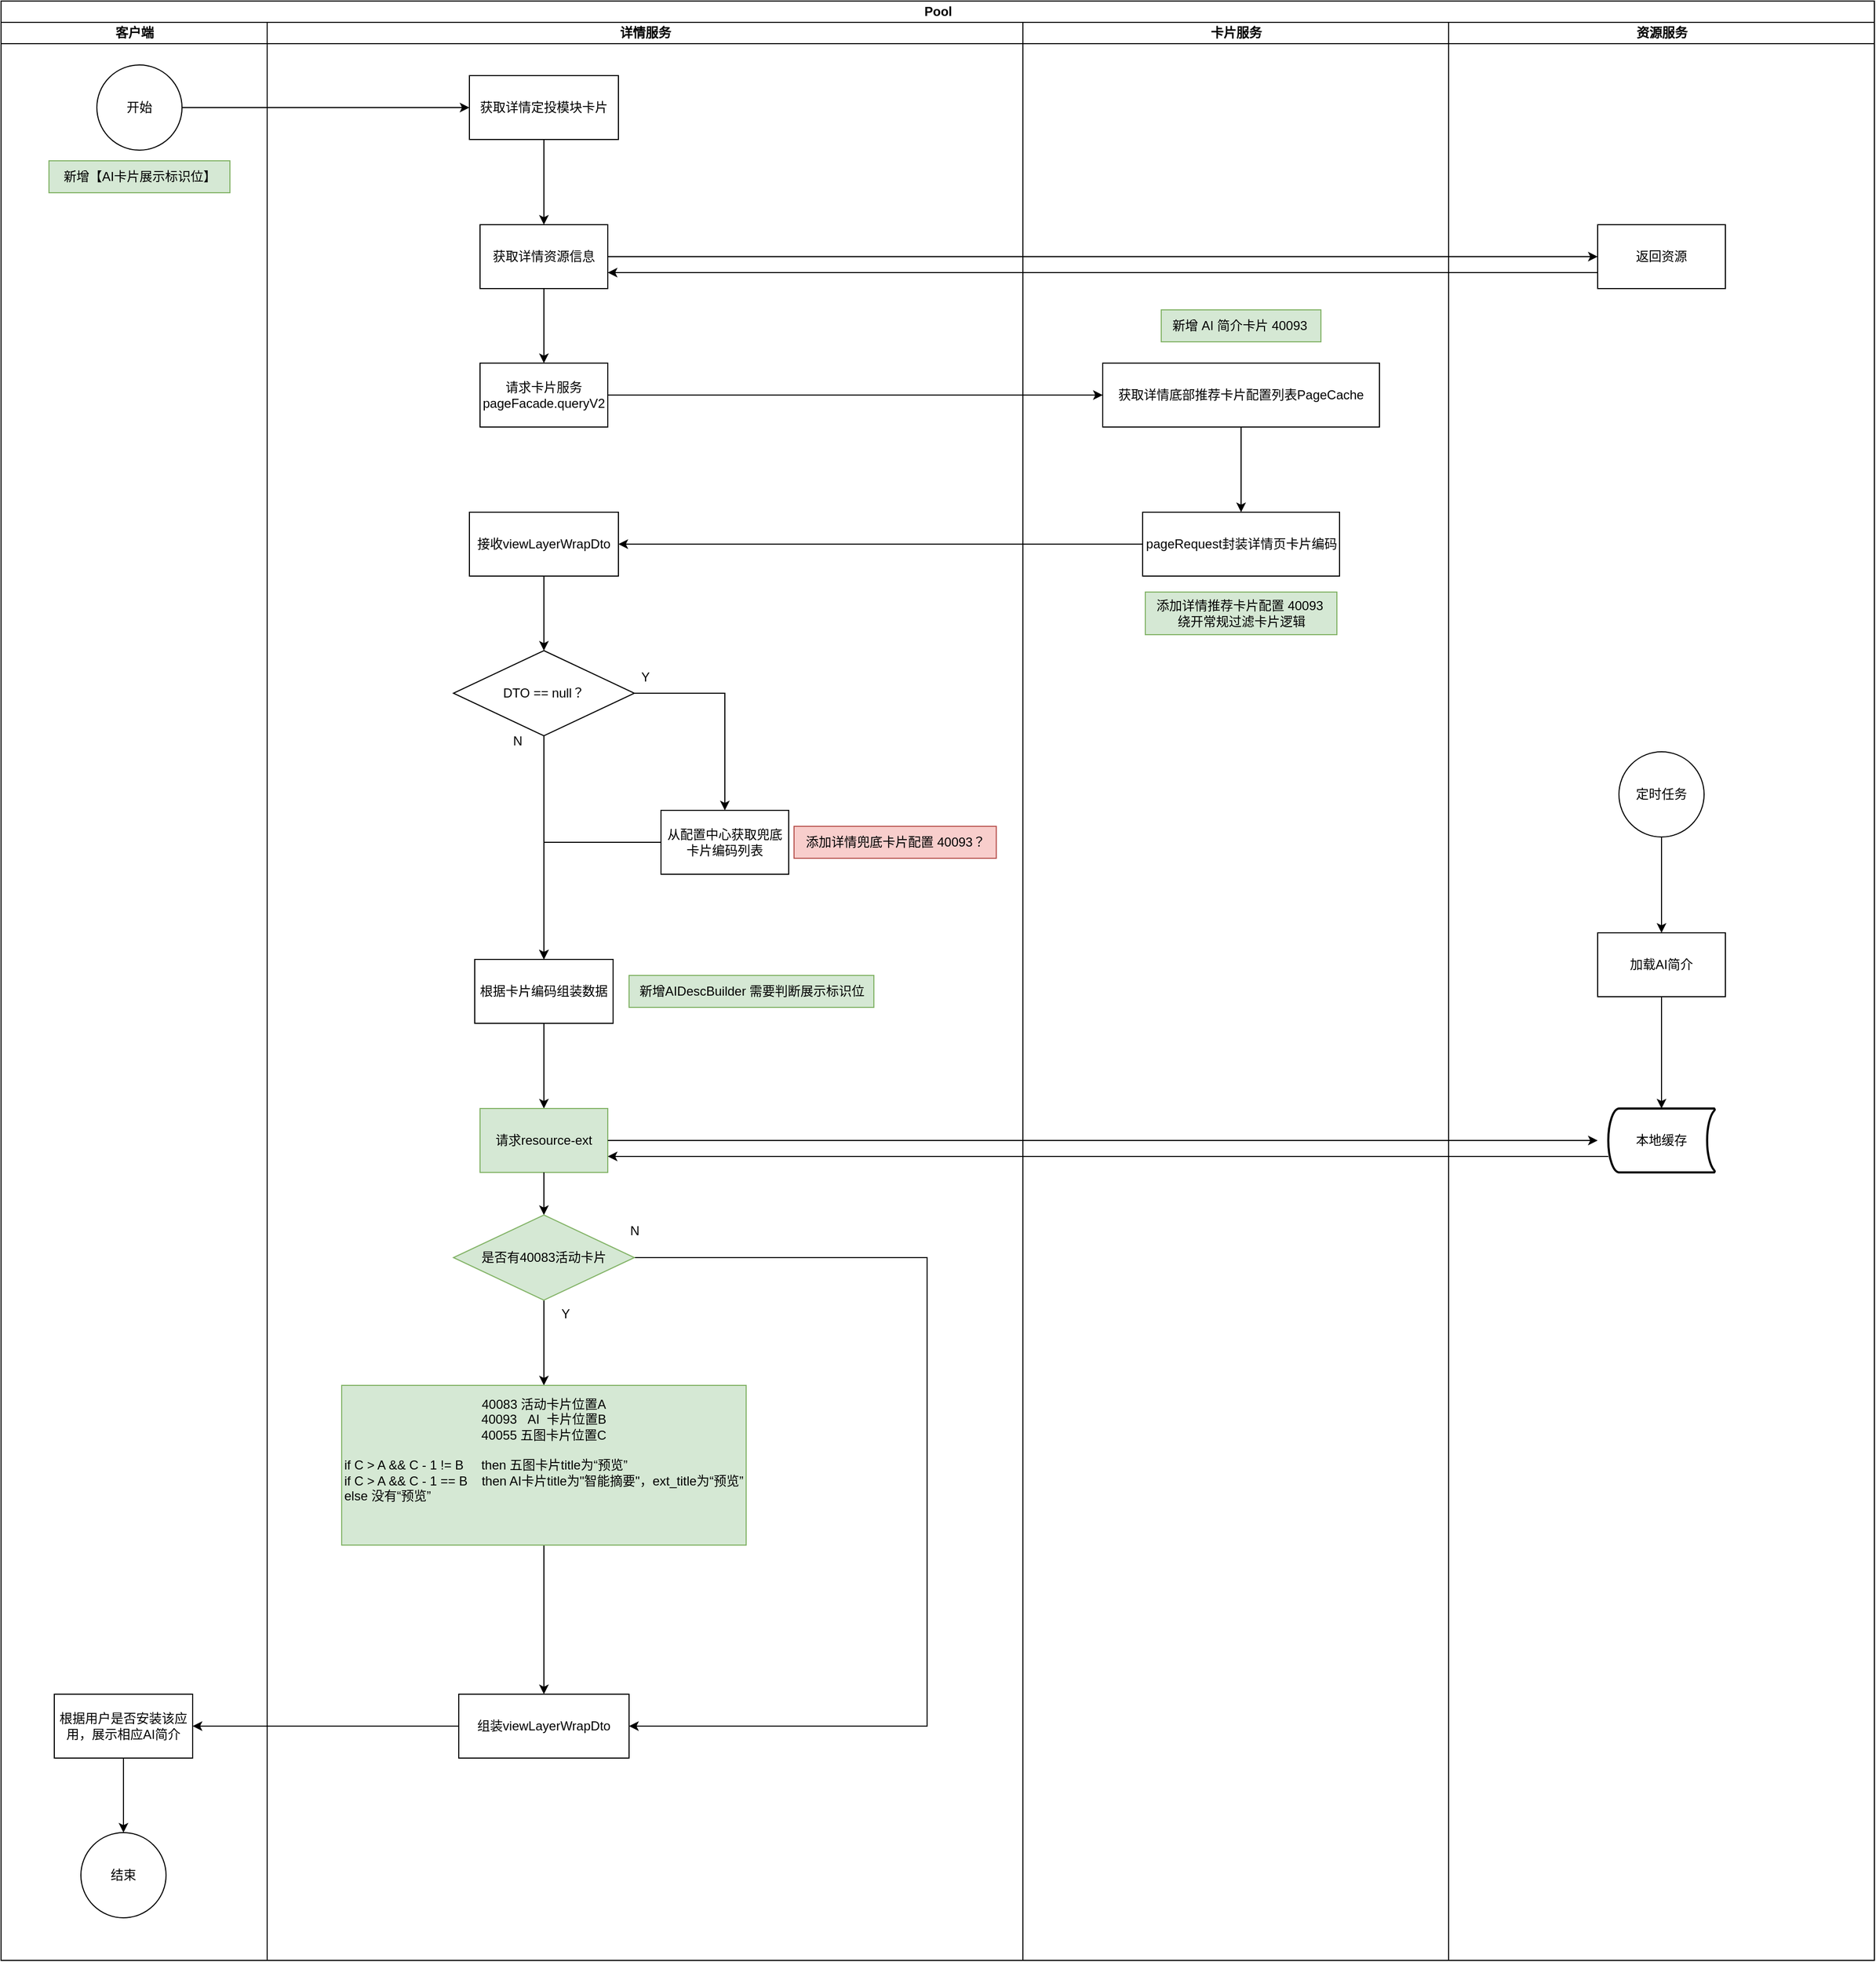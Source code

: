 <mxfile version="24.2.1" type="github">
  <diagram name="第 1 页" id="xFQqxOvKg_2QKdmenYfW">
    <mxGraphModel dx="1750" dy="2072" grid="1" gridSize="10" guides="1" tooltips="1" connect="1" arrows="1" fold="1" page="1" pageScale="1" pageWidth="827" pageHeight="1169" math="0" shadow="0">
      <root>
        <mxCell id="0" />
        <mxCell id="1" parent="0" />
        <mxCell id="ZCPd7wDw_mDAkKnFZIFM-2" value="Pool" style="swimlane;childLayout=stackLayout;resizeParent=1;resizeParentMax=0;startSize=20;html=1;" parent="1" vertex="1">
          <mxGeometry x="40" y="-160" width="1760" height="1840" as="geometry" />
        </mxCell>
        <mxCell id="ZCPd7wDw_mDAkKnFZIFM-3" value="客户端" style="swimlane;startSize=20;html=1;" parent="ZCPd7wDw_mDAkKnFZIFM-2" vertex="1">
          <mxGeometry y="20" width="250" height="1820" as="geometry" />
        </mxCell>
        <mxCell id="ZCPd7wDw_mDAkKnFZIFM-7" value="开始" style="ellipse;whiteSpace=wrap;html=1;aspect=fixed;" parent="ZCPd7wDw_mDAkKnFZIFM-3" vertex="1">
          <mxGeometry x="90" y="40" width="80" height="80" as="geometry" />
        </mxCell>
        <mxCell id="qv62CeJe-PLrkM93TVkC-8" value="新增【AI卡片展示标识位】" style="text;html=1;align=center;verticalAlign=middle;resizable=0;points=[];autosize=1;strokeColor=#82b366;fillColor=#d5e8d4;" parent="ZCPd7wDw_mDAkKnFZIFM-3" vertex="1">
          <mxGeometry x="45" y="130" width="170" height="30" as="geometry" />
        </mxCell>
        <mxCell id="ZCPd7wDw_mDAkKnFZIFM-5" value="详情服务" style="swimlane;startSize=20;html=1;" parent="ZCPd7wDw_mDAkKnFZIFM-2" vertex="1">
          <mxGeometry x="250" y="20" width="710" height="1820" as="geometry" />
        </mxCell>
        <mxCell id="ZCPd7wDw_mDAkKnFZIFM-14" value="请求卡片服务&lt;br&gt;pageFacade.queryV2" style="whiteSpace=wrap;html=1;" parent="ZCPd7wDw_mDAkKnFZIFM-5" vertex="1">
          <mxGeometry x="200" y="320" width="120" height="60" as="geometry" />
        </mxCell>
        <mxCell id="qv62CeJe-PLrkM93TVkC-2" value="" style="edgeStyle=orthogonalEdgeStyle;rounded=0;orthogonalLoop=1;jettySize=auto;html=1;" parent="ZCPd7wDw_mDAkKnFZIFM-5" source="ZCPd7wDw_mDAkKnFZIFM-39" target="qv62CeJe-PLrkM93TVkC-1" edge="1">
          <mxGeometry relative="1" as="geometry" />
        </mxCell>
        <mxCell id="ZCPd7wDw_mDAkKnFZIFM-39" value="获取详情定投模块卡片" style="whiteSpace=wrap;html=1;" parent="ZCPd7wDw_mDAkKnFZIFM-5" vertex="1">
          <mxGeometry x="190" y="50" width="140" height="60" as="geometry" />
        </mxCell>
        <mxCell id="qv62CeJe-PLrkM93TVkC-3" value="" style="edgeStyle=orthogonalEdgeStyle;rounded=0;orthogonalLoop=1;jettySize=auto;html=1;" parent="ZCPd7wDw_mDAkKnFZIFM-5" source="qv62CeJe-PLrkM93TVkC-1" target="ZCPd7wDw_mDAkKnFZIFM-14" edge="1">
          <mxGeometry relative="1" as="geometry" />
        </mxCell>
        <mxCell id="qv62CeJe-PLrkM93TVkC-1" value="获取详情资源信息" style="whiteSpace=wrap;html=1;" parent="ZCPd7wDw_mDAkKnFZIFM-5" vertex="1">
          <mxGeometry x="200" y="190" width="120" height="60" as="geometry" />
        </mxCell>
        <mxCell id="qv62CeJe-PLrkM93TVkC-15" value="" style="edgeStyle=orthogonalEdgeStyle;rounded=0;orthogonalLoop=1;jettySize=auto;html=1;" parent="ZCPd7wDw_mDAkKnFZIFM-5" source="qv62CeJe-PLrkM93TVkC-12" target="qv62CeJe-PLrkM93TVkC-14" edge="1">
          <mxGeometry relative="1" as="geometry" />
        </mxCell>
        <mxCell id="qv62CeJe-PLrkM93TVkC-12" value="接收viewLayerWrapDto" style="whiteSpace=wrap;html=1;" parent="ZCPd7wDw_mDAkKnFZIFM-5" vertex="1">
          <mxGeometry x="190" y="460" width="140" height="60" as="geometry" />
        </mxCell>
        <mxCell id="qv62CeJe-PLrkM93TVkC-23" value="" style="edgeStyle=orthogonalEdgeStyle;rounded=0;orthogonalLoop=1;jettySize=auto;html=1;" parent="ZCPd7wDw_mDAkKnFZIFM-5" source="qv62CeJe-PLrkM93TVkC-14" target="qv62CeJe-PLrkM93TVkC-22" edge="1">
          <mxGeometry relative="1" as="geometry" />
        </mxCell>
        <mxCell id="qv62CeJe-PLrkM93TVkC-30" value="" style="edgeStyle=orthogonalEdgeStyle;rounded=0;orthogonalLoop=1;jettySize=auto;html=1;" parent="ZCPd7wDw_mDAkKnFZIFM-5" source="qv62CeJe-PLrkM93TVkC-14" target="qv62CeJe-PLrkM93TVkC-29" edge="1">
          <mxGeometry relative="1" as="geometry" />
        </mxCell>
        <mxCell id="qv62CeJe-PLrkM93TVkC-14" value="DTO == null？" style="rhombus;whiteSpace=wrap;html=1;" parent="ZCPd7wDw_mDAkKnFZIFM-5" vertex="1">
          <mxGeometry x="175" y="590" width="170" height="80" as="geometry" />
        </mxCell>
        <mxCell id="qv62CeJe-PLrkM93TVkC-33" style="edgeStyle=orthogonalEdgeStyle;rounded=0;orthogonalLoop=1;jettySize=auto;html=1;entryX=0.5;entryY=0;entryDx=0;entryDy=0;" parent="ZCPd7wDw_mDAkKnFZIFM-5" source="qv62CeJe-PLrkM93TVkC-22" target="qv62CeJe-PLrkM93TVkC-29" edge="1">
          <mxGeometry relative="1" as="geometry" />
        </mxCell>
        <mxCell id="qv62CeJe-PLrkM93TVkC-22" value="从配置中心获取兜底卡片编码列表" style="whiteSpace=wrap;html=1;" parent="ZCPd7wDw_mDAkKnFZIFM-5" vertex="1">
          <mxGeometry x="370" y="740" width="120" height="60" as="geometry" />
        </mxCell>
        <mxCell id="qv62CeJe-PLrkM93TVkC-26" value="Y" style="text;html=1;align=center;verticalAlign=middle;resizable=0;points=[];autosize=1;strokeColor=none;fillColor=none;" parent="ZCPd7wDw_mDAkKnFZIFM-5" vertex="1">
          <mxGeometry x="340" y="600" width="30" height="30" as="geometry" />
        </mxCell>
        <mxCell id="qv62CeJe-PLrkM93TVkC-27" value="添加详情兜底卡片配置 40093？" style="text;html=1;align=center;verticalAlign=middle;resizable=0;points=[];autosize=1;strokeColor=#b85450;fillColor=#f8cecc;" parent="ZCPd7wDw_mDAkKnFZIFM-5" vertex="1">
          <mxGeometry x="495" y="755" width="190" height="30" as="geometry" />
        </mxCell>
        <mxCell id="qv62CeJe-PLrkM93TVkC-36" value="" style="edgeStyle=orthogonalEdgeStyle;rounded=0;orthogonalLoop=1;jettySize=auto;html=1;" parent="ZCPd7wDw_mDAkKnFZIFM-5" source="qv62CeJe-PLrkM93TVkC-29" target="qv62CeJe-PLrkM93TVkC-35" edge="1">
          <mxGeometry relative="1" as="geometry" />
        </mxCell>
        <mxCell id="qv62CeJe-PLrkM93TVkC-29" value="根据卡片编码组装数据" style="whiteSpace=wrap;html=1;" parent="ZCPd7wDw_mDAkKnFZIFM-5" vertex="1">
          <mxGeometry x="195" y="880" width="130" height="60" as="geometry" />
        </mxCell>
        <mxCell id="qv62CeJe-PLrkM93TVkC-31" value="N" style="text;html=1;align=center;verticalAlign=middle;resizable=0;points=[];autosize=1;strokeColor=none;fillColor=none;" parent="ZCPd7wDw_mDAkKnFZIFM-5" vertex="1">
          <mxGeometry x="220" y="660" width="30" height="30" as="geometry" />
        </mxCell>
        <mxCell id="qv62CeJe-PLrkM93TVkC-34" value="新增AIDescBuilder 需要判断展示标识位" style="text;html=1;align=center;verticalAlign=middle;resizable=0;points=[];autosize=1;strokeColor=#82b366;fillColor=#d5e8d4;" parent="ZCPd7wDw_mDAkKnFZIFM-5" vertex="1">
          <mxGeometry x="340" y="895" width="230" height="30" as="geometry" />
        </mxCell>
        <mxCell id="qv62CeJe-PLrkM93TVkC-35" value="请求resource-ext" style="whiteSpace=wrap;html=1;fillColor=#d5e8d4;strokeColor=#82b366;" parent="ZCPd7wDw_mDAkKnFZIFM-5" vertex="1">
          <mxGeometry x="200" y="1020" width="120" height="60" as="geometry" />
        </mxCell>
        <mxCell id="ZCPd7wDw_mDAkKnFZIFM-36" value="" style="edgeStyle=orthogonalEdgeStyle;rounded=0;orthogonalLoop=1;jettySize=auto;html=1;" parent="ZCPd7wDw_mDAkKnFZIFM-5" source="ZCPd7wDw_mDAkKnFZIFM-33" target="ZCPd7wDw_mDAkKnFZIFM-35" edge="1">
          <mxGeometry relative="1" as="geometry" />
        </mxCell>
        <mxCell id="ZCPd7wDw_mDAkKnFZIFM-33" value="根据用户是否安装该应用，展示相应AI简介" style="whiteSpace=wrap;html=1;" parent="ZCPd7wDw_mDAkKnFZIFM-5" vertex="1">
          <mxGeometry x="-200" y="1570" width="130" height="60" as="geometry" />
        </mxCell>
        <mxCell id="ZCPd7wDw_mDAkKnFZIFM-35" value="结束" style="ellipse;whiteSpace=wrap;html=1;" parent="ZCPd7wDw_mDAkKnFZIFM-5" vertex="1">
          <mxGeometry x="-175" y="1700" width="80" height="80" as="geometry" />
        </mxCell>
        <mxCell id="qv62CeJe-PLrkM93TVkC-37" value="组装viewLayerWrapDto" style="whiteSpace=wrap;html=1;" parent="ZCPd7wDw_mDAkKnFZIFM-5" vertex="1">
          <mxGeometry x="180" y="1570" width="160" height="60" as="geometry" />
        </mxCell>
        <mxCell id="ZCPd7wDw_mDAkKnFZIFM-37" style="edgeStyle=orthogonalEdgeStyle;rounded=0;orthogonalLoop=1;jettySize=auto;html=1;entryX=1;entryY=0.5;entryDx=0;entryDy=0;exitX=0;exitY=0.5;exitDx=0;exitDy=0;" parent="ZCPd7wDw_mDAkKnFZIFM-5" source="qv62CeJe-PLrkM93TVkC-37" target="ZCPd7wDw_mDAkKnFZIFM-33" edge="1">
          <mxGeometry relative="1" as="geometry">
            <mxPoint x="220" y="1590" as="sourcePoint" />
          </mxGeometry>
        </mxCell>
        <mxCell id="i6ucDYE52NVHHel0_k9a-6" value="" style="edgeStyle=orthogonalEdgeStyle;rounded=0;orthogonalLoop=1;jettySize=auto;html=1;entryX=0.5;entryY=0;entryDx=0;entryDy=0;" edge="1" parent="ZCPd7wDw_mDAkKnFZIFM-5" source="qv62CeJe-PLrkM93TVkC-35" target="i6ucDYE52NVHHel0_k9a-3">
          <mxGeometry relative="1" as="geometry">
            <mxPoint x="550" y="940" as="sourcePoint" />
            <mxPoint x="550" y="1030" as="targetPoint" />
          </mxGeometry>
        </mxCell>
        <mxCell id="i6ucDYE52NVHHel0_k9a-8" style="edgeStyle=orthogonalEdgeStyle;rounded=0;orthogonalLoop=1;jettySize=auto;html=1;entryX=1;entryY=0.5;entryDx=0;entryDy=0;" edge="1" parent="ZCPd7wDw_mDAkKnFZIFM-5" source="i6ucDYE52NVHHel0_k9a-3" target="qv62CeJe-PLrkM93TVkC-37">
          <mxGeometry relative="1" as="geometry">
            <Array as="points">
              <mxPoint x="620" y="1160" />
              <mxPoint x="620" y="1600" />
            </Array>
          </mxGeometry>
        </mxCell>
        <mxCell id="i6ucDYE52NVHHel0_k9a-16" value="" style="edgeStyle=orthogonalEdgeStyle;rounded=0;orthogonalLoop=1;jettySize=auto;html=1;" edge="1" parent="ZCPd7wDw_mDAkKnFZIFM-5" source="i6ucDYE52NVHHel0_k9a-3" target="i6ucDYE52NVHHel0_k9a-15">
          <mxGeometry relative="1" as="geometry" />
        </mxCell>
        <mxCell id="i6ucDYE52NVHHel0_k9a-3" value="是否有40083活动卡片" style="rhombus;whiteSpace=wrap;html=1;fillColor=#d5e8d4;strokeColor=#82b366;" vertex="1" parent="ZCPd7wDw_mDAkKnFZIFM-5">
          <mxGeometry x="175" y="1120" width="170" height="80" as="geometry" />
        </mxCell>
        <mxCell id="i6ucDYE52NVHHel0_k9a-9" value="N" style="text;html=1;align=center;verticalAlign=middle;resizable=0;points=[];autosize=1;strokeColor=none;fillColor=none;" vertex="1" parent="ZCPd7wDw_mDAkKnFZIFM-5">
          <mxGeometry x="330" y="1120" width="30" height="30" as="geometry" />
        </mxCell>
        <mxCell id="i6ucDYE52NVHHel0_k9a-17" style="edgeStyle=orthogonalEdgeStyle;rounded=0;orthogonalLoop=1;jettySize=auto;html=1;entryX=0.5;entryY=0;entryDx=0;entryDy=0;" edge="1" parent="ZCPd7wDw_mDAkKnFZIFM-5" source="i6ucDYE52NVHHel0_k9a-15" target="qv62CeJe-PLrkM93TVkC-37">
          <mxGeometry relative="1" as="geometry" />
        </mxCell>
        <mxCell id="i6ucDYE52NVHHel0_k9a-15" value="40083 活动卡片位置A&lt;br&gt;40093&amp;nbsp; &amp;nbsp;AI&amp;nbsp; 卡片位置B&lt;br&gt;40055 五图卡片位置C&lt;br&gt;&lt;br&gt;&lt;div style=&quot;text-align: left;&quot;&gt;&lt;span style=&quot;background-color: initial;&quot;&gt;if C &amp;gt; A &amp;amp;&amp;amp; C - 1 != B&amp;nbsp; &amp;nbsp; &amp;nbsp;&lt;/span&gt;&lt;span style=&quot;background-color: initial;&quot;&gt;then 五图卡片title为“预览”&lt;/span&gt;&lt;/div&gt;&lt;div style=&quot;text-align: left;&quot;&gt;&lt;span style=&quot;background-color: initial;&quot;&gt;if C &amp;gt; A &amp;amp;&amp;amp; C - 1 == B&amp;nbsp; &amp;nbsp;&amp;nbsp;&lt;/span&gt;&lt;span style=&quot;background-color: initial;&quot;&gt;then AI卡片title为&quot;智能摘要&quot;，ext_title为“预览”&lt;/span&gt;&lt;/div&gt;&lt;div style=&quot;text-align: left;&quot;&gt;&lt;span style=&quot;background-color: initial;&quot;&gt;else 没有“预览”&lt;br&gt;&lt;/span&gt;&lt;/div&gt;&amp;nbsp;&lt;div&gt;&lt;br&gt;&lt;/div&gt;" style="whiteSpace=wrap;html=1;fillColor=#d5e8d4;strokeColor=#82b366;" vertex="1" parent="ZCPd7wDw_mDAkKnFZIFM-5">
          <mxGeometry x="70" y="1280" width="380" height="150" as="geometry" />
        </mxCell>
        <mxCell id="ZCPd7wDw_mDAkKnFZIFM-38" value="卡片服务" style="swimlane;startSize=20;html=1;" parent="ZCPd7wDw_mDAkKnFZIFM-2" vertex="1">
          <mxGeometry x="960" y="20" width="400" height="1820" as="geometry" />
        </mxCell>
        <mxCell id="qv62CeJe-PLrkM93TVkC-7" value="" style="edgeStyle=orthogonalEdgeStyle;rounded=0;orthogonalLoop=1;jettySize=auto;html=1;" parent="ZCPd7wDw_mDAkKnFZIFM-38" source="qv62CeJe-PLrkM93TVkC-4" target="qv62CeJe-PLrkM93TVkC-6" edge="1">
          <mxGeometry relative="1" as="geometry" />
        </mxCell>
        <mxCell id="qv62CeJe-PLrkM93TVkC-4" value="获取详情底部推荐卡片配置列表PageCache" style="whiteSpace=wrap;html=1;" parent="ZCPd7wDw_mDAkKnFZIFM-38" vertex="1">
          <mxGeometry x="75" y="320" width="260" height="60" as="geometry" />
        </mxCell>
        <mxCell id="qv62CeJe-PLrkM93TVkC-6" value="pageRequest封装详情页卡片编码" style="whiteSpace=wrap;html=1;" parent="ZCPd7wDw_mDAkKnFZIFM-38" vertex="1">
          <mxGeometry x="112.5" y="460" width="185" height="60" as="geometry" />
        </mxCell>
        <mxCell id="qv62CeJe-PLrkM93TVkC-10" value="新增 AI 简介卡片 40093&amp;nbsp;" style="text;html=1;align=center;verticalAlign=middle;resizable=0;points=[];autosize=1;strokeColor=#82b366;fillColor=#d5e8d4;" parent="ZCPd7wDw_mDAkKnFZIFM-38" vertex="1">
          <mxGeometry x="130" y="270" width="150" height="30" as="geometry" />
        </mxCell>
        <mxCell id="qv62CeJe-PLrkM93TVkC-11" value="添加详情推荐卡片配置 40093&amp;nbsp;&lt;div&gt;绕开&lt;span style=&quot;background-color: initial;&quot;&gt;常规&lt;/span&gt;&lt;span style=&quot;background-color: initial;&quot;&gt;过滤卡片逻辑&lt;/span&gt;&lt;/div&gt;" style="text;html=1;align=center;verticalAlign=middle;resizable=0;points=[];autosize=1;strokeColor=#82b366;fillColor=#d5e8d4;" parent="ZCPd7wDw_mDAkKnFZIFM-38" vertex="1">
          <mxGeometry x="115" y="535" width="180" height="40" as="geometry" />
        </mxCell>
        <mxCell id="cSFgCk8Zxa_TD62OfX_2-1" value="资源服务" style="swimlane;startSize=20;html=1;" parent="ZCPd7wDw_mDAkKnFZIFM-2" vertex="1">
          <mxGeometry x="1360" y="20" width="400" height="1820" as="geometry" />
        </mxCell>
        <mxCell id="cSFgCk8Zxa_TD62OfX_2-2" value="返回资源" style="whiteSpace=wrap;html=1;" parent="cSFgCk8Zxa_TD62OfX_2-1" vertex="1">
          <mxGeometry x="140" y="190" width="120" height="60" as="geometry" />
        </mxCell>
        <mxCell id="cSFgCk8Zxa_TD62OfX_2-9" value="" style="edgeStyle=orthogonalEdgeStyle;rounded=0;orthogonalLoop=1;jettySize=auto;html=1;" parent="cSFgCk8Zxa_TD62OfX_2-1" source="cSFgCk8Zxa_TD62OfX_2-7" target="cSFgCk8Zxa_TD62OfX_2-8" edge="1">
          <mxGeometry relative="1" as="geometry" />
        </mxCell>
        <mxCell id="cSFgCk8Zxa_TD62OfX_2-7" value="定时任务" style="ellipse;whiteSpace=wrap;html=1;" parent="cSFgCk8Zxa_TD62OfX_2-1" vertex="1">
          <mxGeometry x="160" y="685" width="80" height="80" as="geometry" />
        </mxCell>
        <mxCell id="cSFgCk8Zxa_TD62OfX_2-11" value="" style="edgeStyle=orthogonalEdgeStyle;rounded=0;orthogonalLoop=1;jettySize=auto;html=1;" parent="cSFgCk8Zxa_TD62OfX_2-1" source="cSFgCk8Zxa_TD62OfX_2-8" target="cSFgCk8Zxa_TD62OfX_2-10" edge="1">
          <mxGeometry relative="1" as="geometry" />
        </mxCell>
        <mxCell id="cSFgCk8Zxa_TD62OfX_2-8" value="加载AI简介" style="whiteSpace=wrap;html=1;" parent="cSFgCk8Zxa_TD62OfX_2-1" vertex="1">
          <mxGeometry x="140" y="855" width="120" height="60" as="geometry" />
        </mxCell>
        <mxCell id="cSFgCk8Zxa_TD62OfX_2-10" value="本地缓存" style="strokeWidth=2;html=1;shape=mxgraph.flowchart.stored_data;whiteSpace=wrap;" parent="cSFgCk8Zxa_TD62OfX_2-1" vertex="1">
          <mxGeometry x="150" y="1020" width="100" height="60" as="geometry" />
        </mxCell>
        <mxCell id="ZCPd7wDw_mDAkKnFZIFM-40" value="" style="edgeStyle=orthogonalEdgeStyle;rounded=0;orthogonalLoop=1;jettySize=auto;html=1;" parent="ZCPd7wDw_mDAkKnFZIFM-2" source="ZCPd7wDw_mDAkKnFZIFM-7" target="ZCPd7wDw_mDAkKnFZIFM-39" edge="1">
          <mxGeometry relative="1" as="geometry" />
        </mxCell>
        <mxCell id="qv62CeJe-PLrkM93TVkC-5" value="" style="edgeStyle=orthogonalEdgeStyle;rounded=0;orthogonalLoop=1;jettySize=auto;html=1;" parent="ZCPd7wDw_mDAkKnFZIFM-2" source="ZCPd7wDw_mDAkKnFZIFM-14" target="qv62CeJe-PLrkM93TVkC-4" edge="1">
          <mxGeometry relative="1" as="geometry" />
        </mxCell>
        <mxCell id="qv62CeJe-PLrkM93TVkC-13" value="" style="edgeStyle=orthogonalEdgeStyle;rounded=0;orthogonalLoop=1;jettySize=auto;html=1;" parent="ZCPd7wDw_mDAkKnFZIFM-2" source="qv62CeJe-PLrkM93TVkC-6" target="qv62CeJe-PLrkM93TVkC-12" edge="1">
          <mxGeometry relative="1" as="geometry" />
        </mxCell>
        <mxCell id="cSFgCk8Zxa_TD62OfX_2-3" value="" style="edgeStyle=orthogonalEdgeStyle;rounded=0;orthogonalLoop=1;jettySize=auto;html=1;" parent="ZCPd7wDw_mDAkKnFZIFM-2" source="qv62CeJe-PLrkM93TVkC-1" target="cSFgCk8Zxa_TD62OfX_2-2" edge="1">
          <mxGeometry relative="1" as="geometry" />
        </mxCell>
        <mxCell id="cSFgCk8Zxa_TD62OfX_2-4" style="edgeStyle=orthogonalEdgeStyle;rounded=0;orthogonalLoop=1;jettySize=auto;html=1;entryX=1;entryY=0.75;entryDx=0;entryDy=0;" parent="ZCPd7wDw_mDAkKnFZIFM-2" source="cSFgCk8Zxa_TD62OfX_2-2" target="qv62CeJe-PLrkM93TVkC-1" edge="1">
          <mxGeometry relative="1" as="geometry">
            <Array as="points">
              <mxPoint x="1280" y="255" />
              <mxPoint x="1280" y="255" />
            </Array>
          </mxGeometry>
        </mxCell>
        <mxCell id="cSFgCk8Zxa_TD62OfX_2-6" value="" style="edgeStyle=orthogonalEdgeStyle;rounded=0;orthogonalLoop=1;jettySize=auto;html=1;" parent="ZCPd7wDw_mDAkKnFZIFM-2" source="qv62CeJe-PLrkM93TVkC-35" edge="1">
          <mxGeometry relative="1" as="geometry">
            <mxPoint x="1500" y="1070" as="targetPoint" />
          </mxGeometry>
        </mxCell>
        <mxCell id="cSFgCk8Zxa_TD62OfX_2-12" style="edgeStyle=orthogonalEdgeStyle;rounded=0;orthogonalLoop=1;jettySize=auto;html=1;entryX=1;entryY=0.75;entryDx=0;entryDy=0;" parent="ZCPd7wDw_mDAkKnFZIFM-2" source="cSFgCk8Zxa_TD62OfX_2-10" target="qv62CeJe-PLrkM93TVkC-35" edge="1">
          <mxGeometry relative="1" as="geometry">
            <Array as="points">
              <mxPoint x="1290" y="1085" />
              <mxPoint x="1290" y="1085" />
            </Array>
          </mxGeometry>
        </mxCell>
        <mxCell id="i6ucDYE52NVHHel0_k9a-7" value="Y" style="text;html=1;align=center;verticalAlign=middle;resizable=0;points=[];autosize=1;strokeColor=none;fillColor=none;" vertex="1" parent="1">
          <mxGeometry x="555" y="1058" width="30" height="30" as="geometry" />
        </mxCell>
      </root>
    </mxGraphModel>
  </diagram>
</mxfile>
